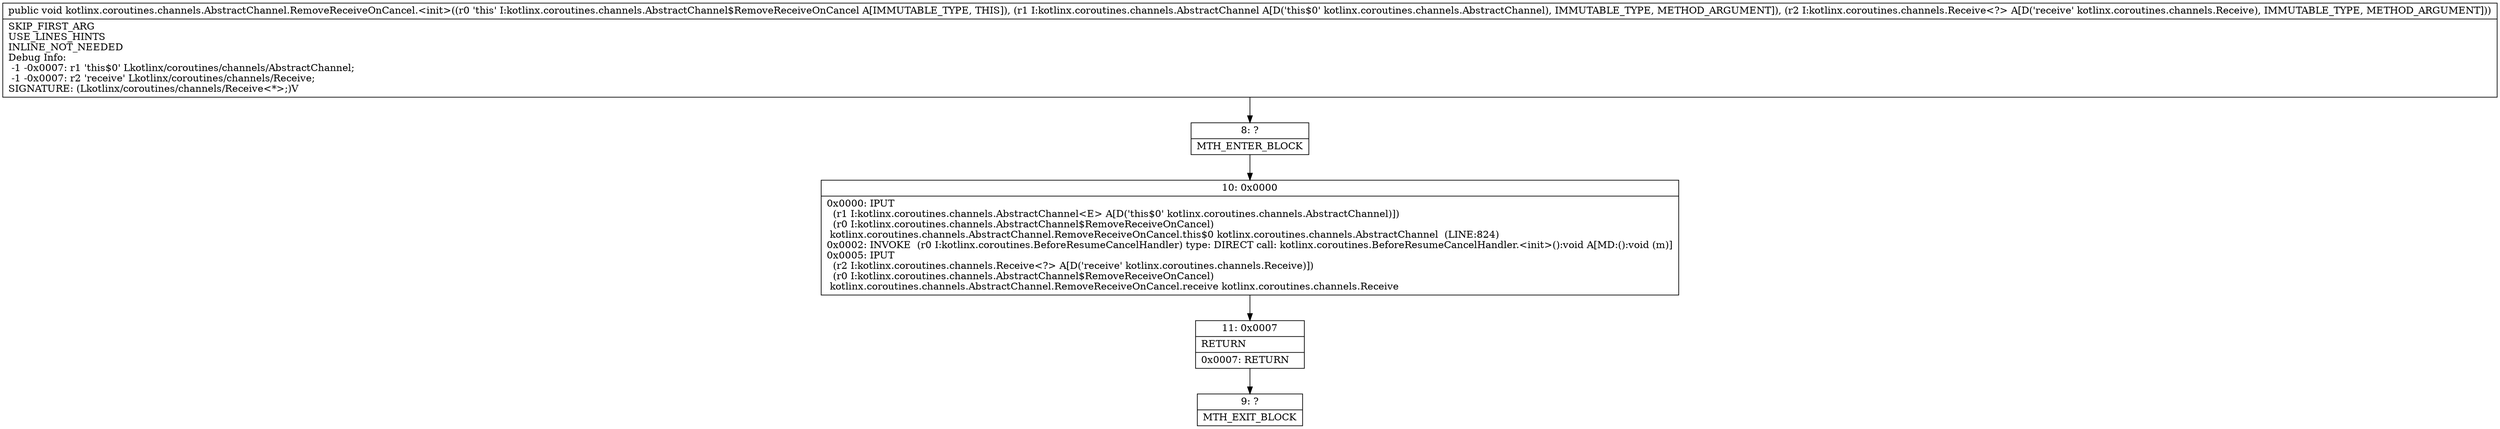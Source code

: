 digraph "CFG forkotlinx.coroutines.channels.AbstractChannel.RemoveReceiveOnCancel.\<init\>(Lkotlinx\/coroutines\/channels\/AbstractChannel;Lkotlinx\/coroutines\/channels\/Receive;)V" {
Node_8 [shape=record,label="{8\:\ ?|MTH_ENTER_BLOCK\l}"];
Node_10 [shape=record,label="{10\:\ 0x0000|0x0000: IPUT  \l  (r1 I:kotlinx.coroutines.channels.AbstractChannel\<E\> A[D('this$0' kotlinx.coroutines.channels.AbstractChannel)])\l  (r0 I:kotlinx.coroutines.channels.AbstractChannel$RemoveReceiveOnCancel)\l kotlinx.coroutines.channels.AbstractChannel.RemoveReceiveOnCancel.this$0 kotlinx.coroutines.channels.AbstractChannel  (LINE:824)\l0x0002: INVOKE  (r0 I:kotlinx.coroutines.BeforeResumeCancelHandler) type: DIRECT call: kotlinx.coroutines.BeforeResumeCancelHandler.\<init\>():void A[MD:():void (m)]\l0x0005: IPUT  \l  (r2 I:kotlinx.coroutines.channels.Receive\<?\> A[D('receive' kotlinx.coroutines.channels.Receive)])\l  (r0 I:kotlinx.coroutines.channels.AbstractChannel$RemoveReceiveOnCancel)\l kotlinx.coroutines.channels.AbstractChannel.RemoveReceiveOnCancel.receive kotlinx.coroutines.channels.Receive \l}"];
Node_11 [shape=record,label="{11\:\ 0x0007|RETURN\l|0x0007: RETURN   \l}"];
Node_9 [shape=record,label="{9\:\ ?|MTH_EXIT_BLOCK\l}"];
MethodNode[shape=record,label="{public void kotlinx.coroutines.channels.AbstractChannel.RemoveReceiveOnCancel.\<init\>((r0 'this' I:kotlinx.coroutines.channels.AbstractChannel$RemoveReceiveOnCancel A[IMMUTABLE_TYPE, THIS]), (r1 I:kotlinx.coroutines.channels.AbstractChannel A[D('this$0' kotlinx.coroutines.channels.AbstractChannel), IMMUTABLE_TYPE, METHOD_ARGUMENT]), (r2 I:kotlinx.coroutines.channels.Receive\<?\> A[D('receive' kotlinx.coroutines.channels.Receive), IMMUTABLE_TYPE, METHOD_ARGUMENT]))  | SKIP_FIRST_ARG\lUSE_LINES_HINTS\lINLINE_NOT_NEEDED\lDebug Info:\l  \-1 \-0x0007: r1 'this$0' Lkotlinx\/coroutines\/channels\/AbstractChannel;\l  \-1 \-0x0007: r2 'receive' Lkotlinx\/coroutines\/channels\/Receive;\lSIGNATURE: (Lkotlinx\/coroutines\/channels\/Receive\<*\>;)V\l}"];
MethodNode -> Node_8;Node_8 -> Node_10;
Node_10 -> Node_11;
Node_11 -> Node_9;
}

